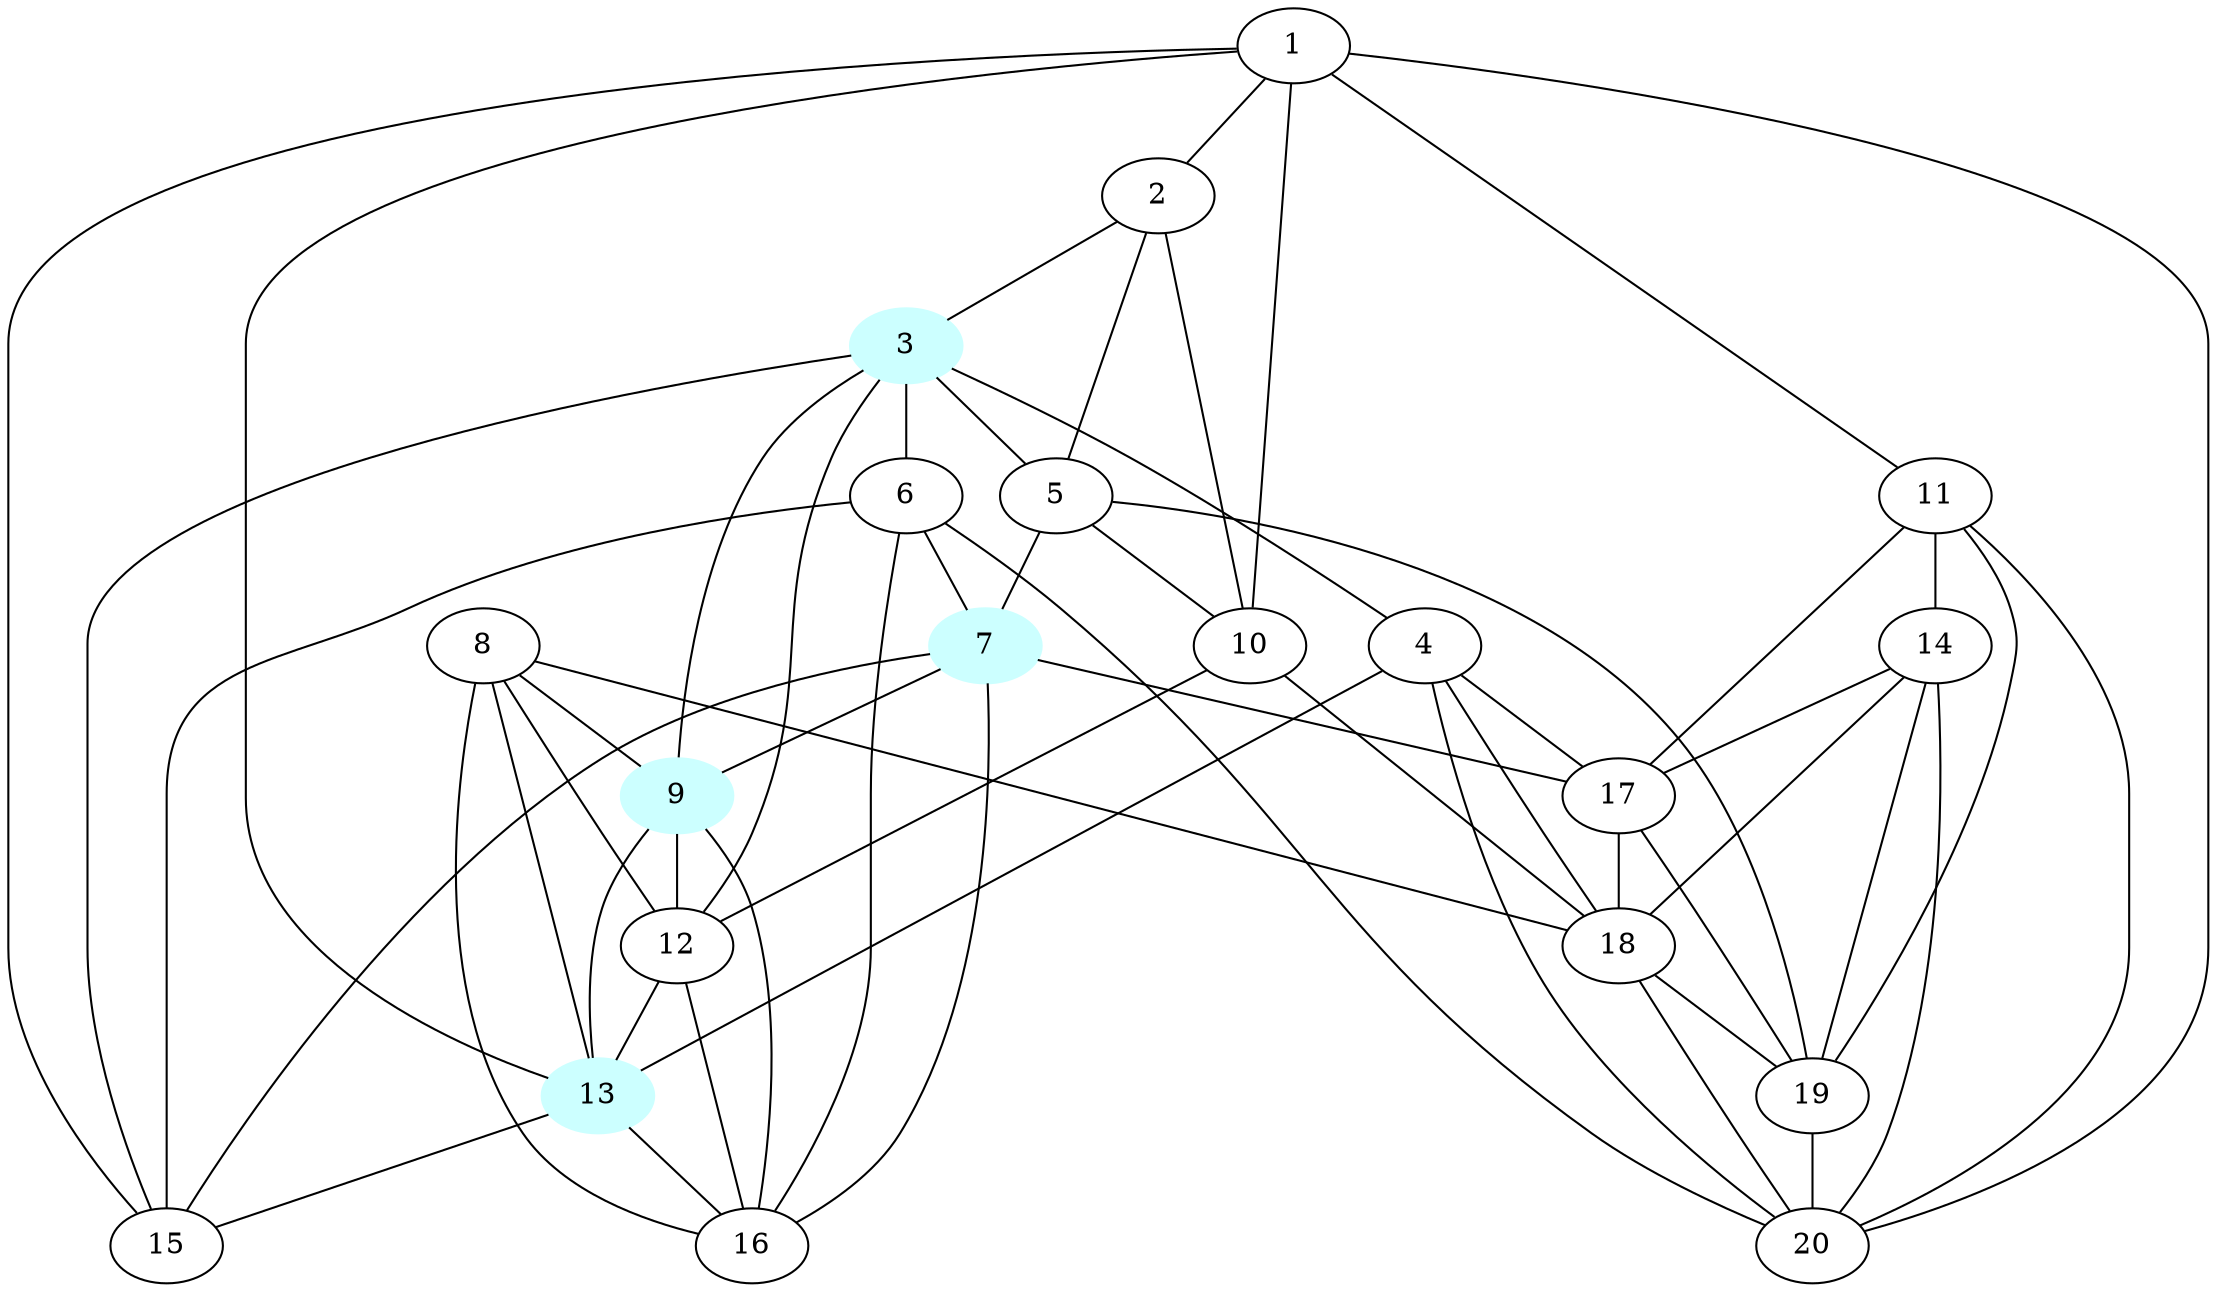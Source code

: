 graph G {
    3 [style=filled, color="#CCFFFF"];
    7 [style=filled, color="#CCFFFF"];
    9 [style=filled, color="#CCFFFF"];
    13 [style=filled, color="#CCFFFF"];
    1 -- 2 [len= 2]
    1 -- 10 [len= 2]
    1 -- 11 [len= 2]
    1 -- 13 [len= 2]
    1 -- 15 [len= 2]
    1 -- 20 [len= 2]
    2 -- 3 [len= 2]
    2 -- 5 [len= 2]
    2 -- 10 [len= 2]
    3 -- 4 [len= 2]
    3 -- 5 [len= 2]
    3 -- 6 [len= 2]
    3 -- 9 [len= 2]
    3 -- 12 [len= 2]
    3 -- 15 [len= 2]
    4 -- 13 [len= 2]
    4 -- 17 [len= 2]
    4 -- 18 [len= 2]
    4 -- 20 [len= 2]
    5 -- 7 [len= 2]
    5 -- 10 [len= 2]
    5 -- 19 [len= 2]
    6 -- 7 [len= 2]
    6 -- 15 [len= 2]
    6 -- 16 [len= 2]
    6 -- 20 [len= 2]
    7 -- 9 [len= 2]
    7 -- 15 [len= 2]
    7 -- 16 [len= 2]
    7 -- 17 [len= 2]
    8 -- 9 [len= 2]
    8 -- 12 [len= 2]
    8 -- 13 [len= 2]
    8 -- 16 [len= 2]
    8 -- 18 [len= 2]
    9 -- 12 [len= 2]
    9 -- 13 [len= 2]
    9 -- 16 [len= 2]
    10 -- 12 [len= 2]
    10 -- 18 [len= 2]
    11 -- 14 [len= 2]
    11 -- 17 [len= 2]
    11 -- 19 [len= 2]
    11 -- 20 [len= 2]
    12 -- 13 [len= 2]
    12 -- 16 [len= 2]
    13 -- 15 [len= 2]
    13 -- 16 [len= 2]
    14 -- 17 [len= 2]
    14 -- 18 [len= 2]
    14 -- 19 [len= 2]
    14 -- 20 [len= 2]
    17 -- 18 [len= 2]
    17 -- 19 [len= 2]
    18 -- 19 [len= 2]
    18 -- 20 [len= 2]
    19 -- 20 [len= 2]
}
